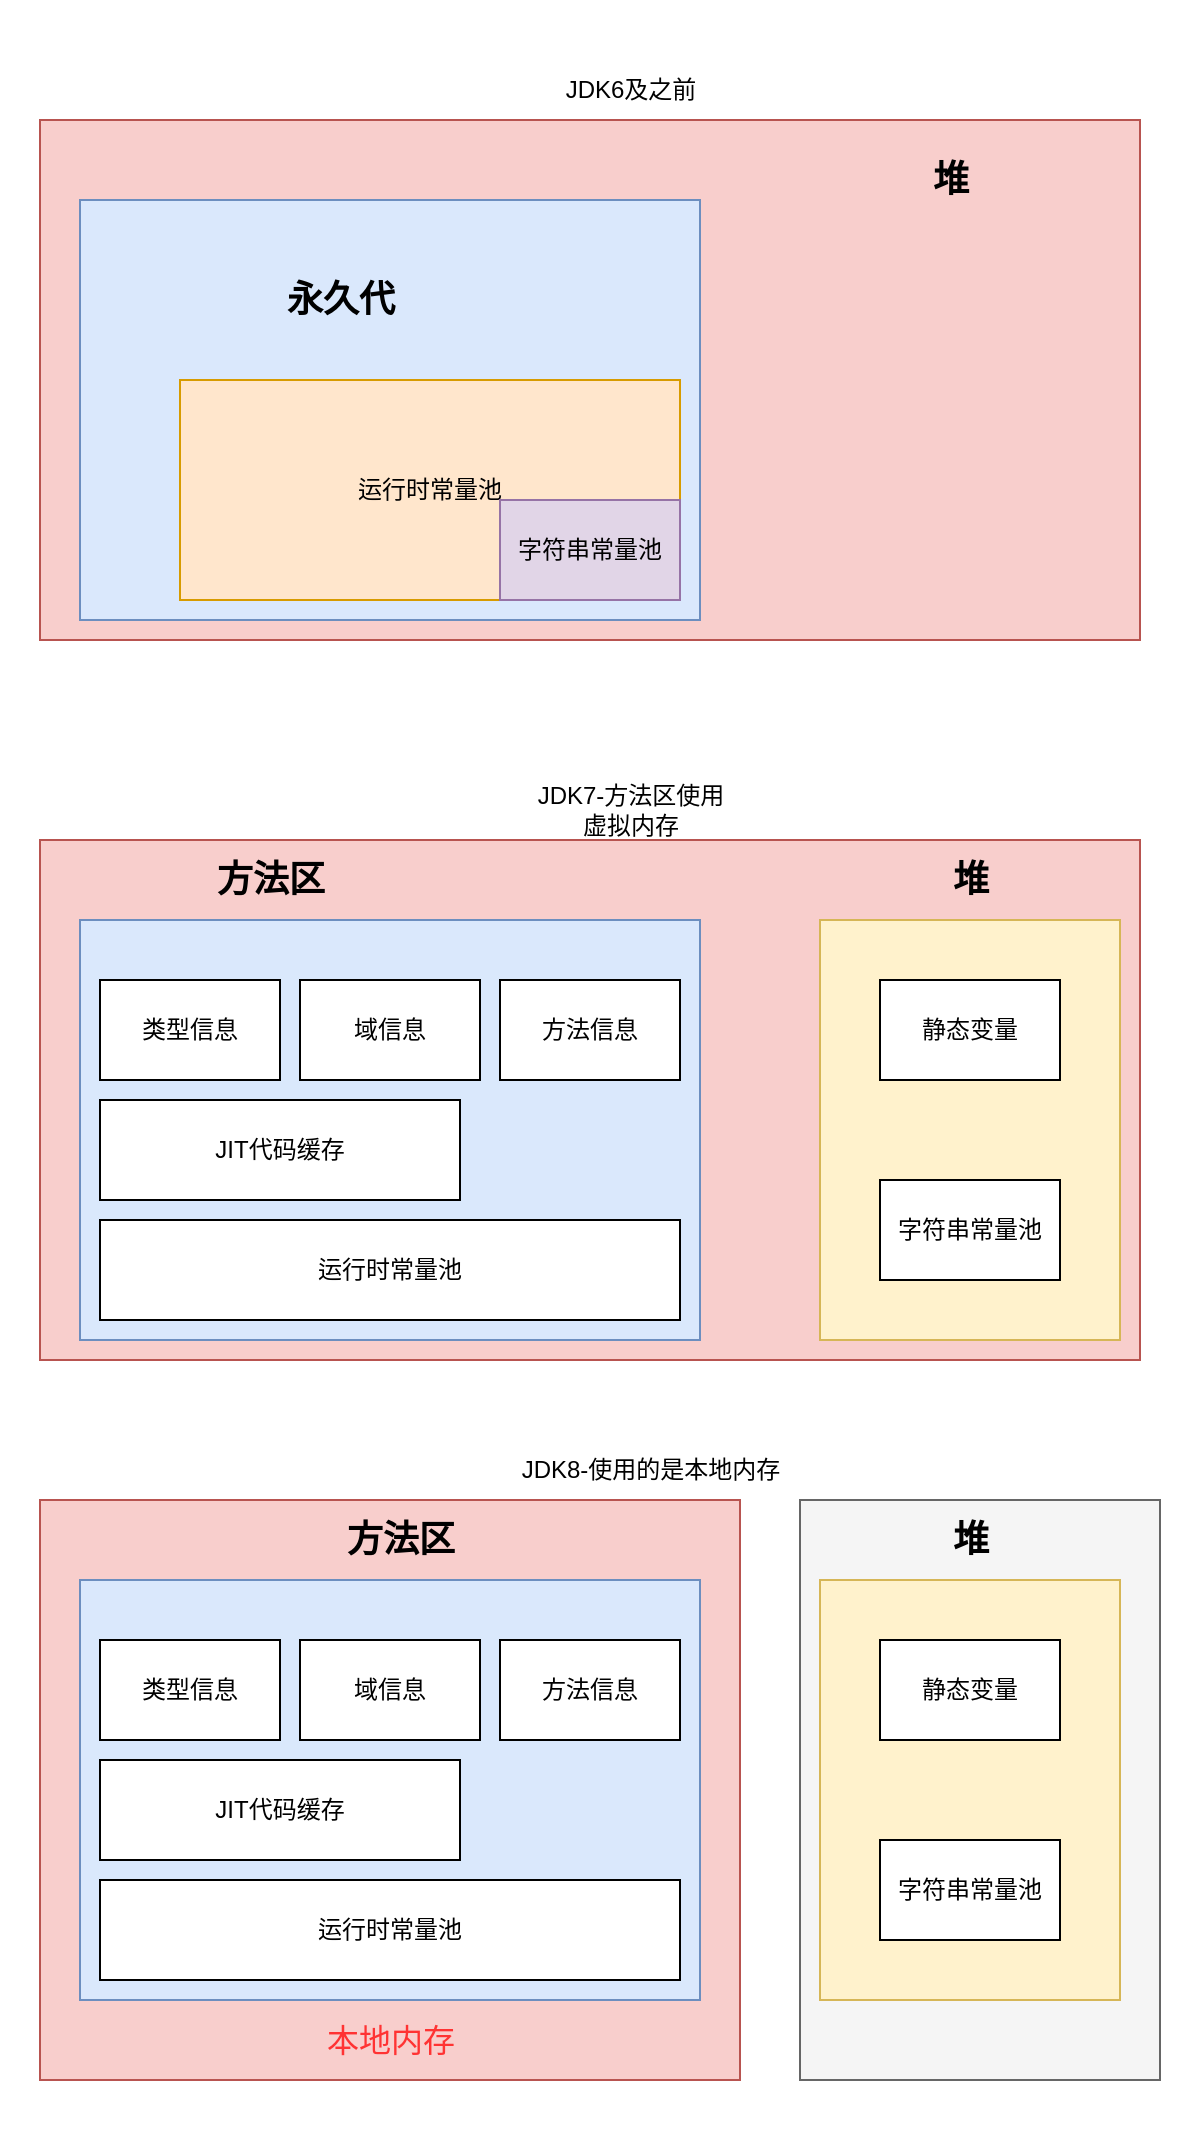 <svg xmlns="http://www.w3.org/2000/svg" version="1.1" height="1071px" width="591px" viewBox="-10 -10 611 1091" content="&lt;mxGraphModel dx=&quot;1478&quot; dy=&quot;1714&quot; grid=&quot;1&quot; gridSize=&quot;10&quot; guides=&quot;1&quot; tooltips=&quot;1&quot; connect=&quot;1&quot; arrows=&quot;1&quot; fold=&quot;1&quot; page=&quot;0&quot; pageScale=&quot;1&quot; pageWidth=&quot;827&quot; pageHeight=&quot;1169&quot; math=&quot;0&quot; shadow=&quot;0&quot;&gt;&lt;root&gt;&lt;mxCell id=&quot;0&quot;/&gt;&lt;mxCell id=&quot;1&quot; parent=&quot;0&quot;/&gt;&lt;mxCell id=&quot;154&quot; value=&quot;&quot; style=&quot;whiteSpace=wrap;html=1;strokeColor=none;&quot; parent=&quot;1&quot; vertex=&quot;1&quot;&gt;&lt;mxGeometry x=&quot;-620&quot; y=&quot;-580&quot; width=&quot;590&quot; height=&quot;1070&quot; as=&quot;geometry&quot;/&gt;&lt;/mxCell&gt;&lt;mxCell id=&quot;9&quot; value=&quot;&quot; style=&quot;rounded=0;whiteSpace=wrap;html=1;fillColor=#f8cecc;strokeColor=#b85450;&quot; parent=&quot;1&quot; vertex=&quot;1&quot;&gt;&lt;mxGeometry x=&quot;-600&quot; y=&quot;-160&quot; width=&quot;550&quot; height=&quot;260&quot; as=&quot;geometry&quot;/&gt;&lt;/mxCell&gt;&lt;mxCell id=&quot;10&quot; value=&quot;&amp;lt;b&amp;gt;&amp;lt;font color=&amp;quot;#000000&amp;quot; style=&amp;quot;font-size: 18px&amp;quot;&amp;gt;方法区&amp;lt;/font&amp;gt;&amp;lt;/b&amp;gt;&quot; style=&quot;text;html=1;align=center;verticalAlign=middle;resizable=0;points=[];autosize=1;strokeColor=none;fontColor=#FF491C;&quot; parent=&quot;1&quot; vertex=&quot;1&quot;&gt;&lt;mxGeometry x=&quot;-520&quot; y=&quot;-150&quot; width=&quot;70&quot; height=&quot;20&quot; as=&quot;geometry&quot;/&gt;&lt;/mxCell&gt;&lt;mxCell id=&quot;155&quot; value=&quot;JDK7-方法区使用&amp;lt;br&amp;gt;虚拟内存&quot; style=&quot;text;html=1;align=center;verticalAlign=middle;resizable=0;points=[];autosize=1;strokeColor=none;&quot; parent=&quot;1&quot; vertex=&quot;1&quot;&gt;&lt;mxGeometry x=&quot;-360&quot; y=&quot;-190&quot; width=&quot;110&quot; height=&quot;30&quot; as=&quot;geometry&quot;/&gt;&lt;/mxCell&gt;&lt;mxCell id=&quot;156&quot; value=&quot;&quot; style=&quot;rounded=0;whiteSpace=wrap;html=1;fillColor=#dae8fc;strokeColor=#6c8ebf;&quot; parent=&quot;1&quot; vertex=&quot;1&quot;&gt;&lt;mxGeometry x=&quot;-580&quot; y=&quot;-120&quot; width=&quot;310&quot; height=&quot;210&quot; as=&quot;geometry&quot;/&gt;&lt;/mxCell&gt;&lt;mxCell id=&quot;157&quot; value=&quot;类型信息&quot; style=&quot;rounded=0;whiteSpace=wrap;html=1;&quot; parent=&quot;1&quot; vertex=&quot;1&quot;&gt;&lt;mxGeometry x=&quot;-570&quot; y=&quot;-90&quot; width=&quot;90&quot; height=&quot;50&quot; as=&quot;geometry&quot;/&gt;&lt;/mxCell&gt;&lt;mxCell id=&quot;158&quot; value=&quot;域信息&quot; style=&quot;rounded=0;whiteSpace=wrap;html=1;&quot; parent=&quot;1&quot; vertex=&quot;1&quot;&gt;&lt;mxGeometry x=&quot;-470&quot; y=&quot;-90&quot; width=&quot;90&quot; height=&quot;50&quot; as=&quot;geometry&quot;/&gt;&lt;/mxCell&gt;&lt;mxCell id=&quot;159&quot; value=&quot;方法信息&quot; style=&quot;rounded=0;whiteSpace=wrap;html=1;&quot; parent=&quot;1&quot; vertex=&quot;1&quot;&gt;&lt;mxGeometry x=&quot;-370&quot; y=&quot;-90&quot; width=&quot;90&quot; height=&quot;50&quot; as=&quot;geometry&quot;/&gt;&lt;/mxCell&gt;&lt;mxCell id=&quot;160&quot; value=&quot;JIT代码缓存&quot; style=&quot;rounded=0;whiteSpace=wrap;html=1;&quot; parent=&quot;1&quot; vertex=&quot;1&quot;&gt;&lt;mxGeometry x=&quot;-570&quot; y=&quot;-30&quot; width=&quot;180&quot; height=&quot;50&quot; as=&quot;geometry&quot;/&gt;&lt;/mxCell&gt;&lt;mxCell id=&quot;161&quot; value=&quot;运行时常量池&quot; style=&quot;rounded=0;whiteSpace=wrap;html=1;&quot; parent=&quot;1&quot; vertex=&quot;1&quot;&gt;&lt;mxGeometry x=&quot;-570&quot; y=&quot;30&quot; width=&quot;290&quot; height=&quot;50&quot; as=&quot;geometry&quot;/&gt;&lt;/mxCell&gt;&lt;mxCell id=&quot;162&quot; value=&quot;&amp;lt;b&amp;gt;&amp;lt;font color=&amp;quot;#000000&amp;quot; style=&amp;quot;font-size: 18px&amp;quot;&amp;gt;堆&amp;lt;/font&amp;gt;&amp;lt;/b&amp;gt;&quot; style=&quot;text;html=1;align=center;verticalAlign=middle;resizable=0;points=[];autosize=1;strokeColor=none;fontColor=#FF491C;&quot; parent=&quot;1&quot; vertex=&quot;1&quot;&gt;&lt;mxGeometry x=&quot;-150&quot; y=&quot;-150&quot; width=&quot;30&quot; height=&quot;20&quot; as=&quot;geometry&quot;/&gt;&lt;/mxCell&gt;&lt;mxCell id=&quot;163&quot; value=&quot;&quot; style=&quot;rounded=0;whiteSpace=wrap;html=1;fillColor=#fff2cc;strokeColor=#d6b656;&quot; parent=&quot;1&quot; vertex=&quot;1&quot;&gt;&lt;mxGeometry x=&quot;-210&quot; y=&quot;-120&quot; width=&quot;150&quot; height=&quot;210&quot; as=&quot;geometry&quot;/&gt;&lt;/mxCell&gt;&lt;mxCell id=&quot;164&quot; value=&quot;静态变量&quot; style=&quot;rounded=0;whiteSpace=wrap;html=1;&quot; parent=&quot;1&quot; vertex=&quot;1&quot;&gt;&lt;mxGeometry x=&quot;-180&quot; y=&quot;-90&quot; width=&quot;90&quot; height=&quot;50&quot; as=&quot;geometry&quot;/&gt;&lt;/mxCell&gt;&lt;mxCell id=&quot;165&quot; value=&quot;字符串常量池&quot; style=&quot;rounded=0;whiteSpace=wrap;html=1;&quot; parent=&quot;1&quot; vertex=&quot;1&quot;&gt;&lt;mxGeometry x=&quot;-180&quot; y=&quot;10&quot; width=&quot;90&quot; height=&quot;50&quot; as=&quot;geometry&quot;/&gt;&lt;/mxCell&gt;&lt;mxCell id=&quot;166&quot; value=&quot;&quot; style=&quot;rounded=0;whiteSpace=wrap;html=1;fillColor=#f8cecc;strokeColor=#b85450;&quot; parent=&quot;1&quot; vertex=&quot;1&quot;&gt;&lt;mxGeometry x=&quot;-600&quot; y=&quot;170&quot; width=&quot;350&quot; height=&quot;290&quot; as=&quot;geometry&quot;/&gt;&lt;/mxCell&gt;&lt;mxCell id=&quot;167&quot; value=&quot;&amp;lt;b&amp;gt;&amp;lt;font color=&amp;quot;#000000&amp;quot; style=&amp;quot;font-size: 18px&amp;quot;&amp;gt;方法区&amp;lt;/font&amp;gt;&amp;lt;/b&amp;gt;&quot; style=&quot;text;html=1;align=center;verticalAlign=middle;resizable=0;points=[];autosize=1;strokeColor=none;fontColor=#FF491C;&quot; parent=&quot;1&quot; vertex=&quot;1&quot;&gt;&lt;mxGeometry x=&quot;-455&quot; y=&quot;180&quot; width=&quot;70&quot; height=&quot;20&quot; as=&quot;geometry&quot;/&gt;&lt;/mxCell&gt;&lt;mxCell id=&quot;168&quot; value=&quot;&quot; style=&quot;rounded=0;whiteSpace=wrap;html=1;fillColor=#dae8fc;strokeColor=#6c8ebf;&quot; parent=&quot;1&quot; vertex=&quot;1&quot;&gt;&lt;mxGeometry x=&quot;-580&quot; y=&quot;210&quot; width=&quot;310&quot; height=&quot;210&quot; as=&quot;geometry&quot;/&gt;&lt;/mxCell&gt;&lt;mxCell id=&quot;169&quot; value=&quot;类型信息&quot; style=&quot;rounded=0;whiteSpace=wrap;html=1;&quot; parent=&quot;1&quot; vertex=&quot;1&quot;&gt;&lt;mxGeometry x=&quot;-570&quot; y=&quot;240&quot; width=&quot;90&quot; height=&quot;50&quot; as=&quot;geometry&quot;/&gt;&lt;/mxCell&gt;&lt;mxCell id=&quot;170&quot; value=&quot;域信息&quot; style=&quot;rounded=0;whiteSpace=wrap;html=1;&quot; parent=&quot;1&quot; vertex=&quot;1&quot;&gt;&lt;mxGeometry x=&quot;-470&quot; y=&quot;240&quot; width=&quot;90&quot; height=&quot;50&quot; as=&quot;geometry&quot;/&gt;&lt;/mxCell&gt;&lt;mxCell id=&quot;171&quot; value=&quot;方法信息&quot; style=&quot;rounded=0;whiteSpace=wrap;html=1;&quot; parent=&quot;1&quot; vertex=&quot;1&quot;&gt;&lt;mxGeometry x=&quot;-370&quot; y=&quot;240&quot; width=&quot;90&quot; height=&quot;50&quot; as=&quot;geometry&quot;/&gt;&lt;/mxCell&gt;&lt;mxCell id=&quot;172&quot; value=&quot;JIT代码缓存&quot; style=&quot;rounded=0;whiteSpace=wrap;html=1;&quot; parent=&quot;1&quot; vertex=&quot;1&quot;&gt;&lt;mxGeometry x=&quot;-570&quot; y=&quot;300&quot; width=&quot;180&quot; height=&quot;50&quot; as=&quot;geometry&quot;/&gt;&lt;/mxCell&gt;&lt;mxCell id=&quot;180&quot; value=&quot;&quot; style=&quot;rounded=0;whiteSpace=wrap;html=1;fillColor=#f5f5f5;strokeColor=#666666;fontColor=#333333;&quot; parent=&quot;1&quot; vertex=&quot;1&quot;&gt;&lt;mxGeometry x=&quot;-220&quot; y=&quot;170&quot; width=&quot;180&quot; height=&quot;290&quot; as=&quot;geometry&quot;/&gt;&lt;/mxCell&gt;&lt;mxCell id=&quot;173&quot; value=&quot;运行时常量池&quot; style=&quot;rounded=0;whiteSpace=wrap;html=1;&quot; parent=&quot;1&quot; vertex=&quot;1&quot;&gt;&lt;mxGeometry x=&quot;-570&quot; y=&quot;360&quot; width=&quot;290&quot; height=&quot;50&quot; as=&quot;geometry&quot;/&gt;&lt;/mxCell&gt;&lt;mxCell id=&quot;174&quot; value=&quot;&amp;lt;b&amp;gt;&amp;lt;font color=&amp;quot;#000000&amp;quot; style=&amp;quot;font-size: 18px&amp;quot;&amp;gt;堆&amp;lt;/font&amp;gt;&amp;lt;/b&amp;gt;&quot; style=&quot;text;html=1;align=center;verticalAlign=middle;resizable=0;points=[];autosize=1;strokeColor=none;fontColor=#FF491C;&quot; parent=&quot;1&quot; vertex=&quot;1&quot;&gt;&lt;mxGeometry x=&quot;-150&quot; y=&quot;180&quot; width=&quot;30&quot; height=&quot;20&quot; as=&quot;geometry&quot;/&gt;&lt;/mxCell&gt;&lt;mxCell id=&quot;175&quot; value=&quot;&quot; style=&quot;rounded=0;whiteSpace=wrap;html=1;fillColor=#fff2cc;strokeColor=#d6b656;&quot; parent=&quot;1&quot; vertex=&quot;1&quot;&gt;&lt;mxGeometry x=&quot;-210&quot; y=&quot;210&quot; width=&quot;150&quot; height=&quot;210&quot; as=&quot;geometry&quot;/&gt;&lt;/mxCell&gt;&lt;mxCell id=&quot;176&quot; value=&quot;静态变量&quot; style=&quot;rounded=0;whiteSpace=wrap;html=1;&quot; parent=&quot;1&quot; vertex=&quot;1&quot;&gt;&lt;mxGeometry x=&quot;-180&quot; y=&quot;240&quot; width=&quot;90&quot; height=&quot;50&quot; as=&quot;geometry&quot;/&gt;&lt;/mxCell&gt;&lt;mxCell id=&quot;177&quot; value=&quot;字符串常量池&quot; style=&quot;rounded=0;whiteSpace=wrap;html=1;&quot; parent=&quot;1&quot; vertex=&quot;1&quot;&gt;&lt;mxGeometry x=&quot;-180&quot; y=&quot;340&quot; width=&quot;90&quot; height=&quot;50&quot; as=&quot;geometry&quot;/&gt;&lt;/mxCell&gt;&lt;mxCell id=&quot;178&quot; value=&quot;JDK8-使用的是本地内存&quot; style=&quot;text;html=1;align=center;verticalAlign=middle;resizable=0;points=[];autosize=1;strokeColor=none;&quot; parent=&quot;1&quot; vertex=&quot;1&quot;&gt;&lt;mxGeometry x=&quot;-370&quot; y=&quot;145&quot; width=&quot;150&quot; height=&quot;20&quot; as=&quot;geometry&quot;/&gt;&lt;/mxCell&gt;&lt;mxCell id=&quot;179&quot; value=&quot;本地内存&quot; style=&quot;text;html=1;align=center;verticalAlign=middle;resizable=0;points=[];autosize=1;strokeColor=none;fontSize=16;fontColor=#FF3333;&quot; parent=&quot;1&quot; vertex=&quot;1&quot;&gt;&lt;mxGeometry x=&quot;-465&quot; y=&quot;430&quot; width=&quot;80&quot; height=&quot;20&quot; as=&quot;geometry&quot;/&gt;&lt;/mxCell&gt;&lt;mxCell id=&quot;181&quot; value=&quot;&quot; style=&quot;rounded=0;whiteSpace=wrap;html=1;fillColor=#f8cecc;strokeColor=#b85450;&quot; parent=&quot;1&quot; vertex=&quot;1&quot;&gt;&lt;mxGeometry x=&quot;-600&quot; y=&quot;-520&quot; width=&quot;550&quot; height=&quot;260&quot; as=&quot;geometry&quot;/&gt;&lt;/mxCell&gt;&lt;mxCell id=&quot;183&quot; value=&quot;JDK6及之前&quot; style=&quot;text;html=1;align=center;verticalAlign=middle;resizable=0;points=[];autosize=1;strokeColor=none;&quot; parent=&quot;1&quot; vertex=&quot;1&quot;&gt;&lt;mxGeometry x=&quot;-345&quot; y=&quot;-545&quot; width=&quot;80&quot; height=&quot;20&quot; as=&quot;geometry&quot;/&gt;&lt;/mxCell&gt;&lt;mxCell id=&quot;184&quot; value=&quot;&quot; style=&quot;rounded=0;whiteSpace=wrap;html=1;fillColor=#dae8fc;strokeColor=#6c8ebf;&quot; parent=&quot;1&quot; vertex=&quot;1&quot;&gt;&lt;mxGeometry x=&quot;-580&quot; y=&quot;-480&quot; width=&quot;310&quot; height=&quot;210&quot; as=&quot;geometry&quot;/&gt;&lt;/mxCell&gt;&lt;mxCell id=&quot;189&quot; value=&quot;运行时常量池&quot; style=&quot;rounded=0;whiteSpace=wrap;html=1;fillColor=#ffe6cc;strokeColor=#d79b00;&quot; parent=&quot;1&quot; vertex=&quot;1&quot;&gt;&lt;mxGeometry x=&quot;-530&quot; y=&quot;-390&quot; width=&quot;250&quot; height=&quot;110&quot; as=&quot;geometry&quot;/&gt;&lt;/mxCell&gt;&lt;mxCell id=&quot;190&quot; value=&quot;&amp;lt;b&amp;gt;&amp;lt;font color=&amp;quot;#000000&amp;quot; style=&amp;quot;font-size: 18px&amp;quot;&amp;gt;堆&amp;lt;/font&amp;gt;&amp;lt;/b&amp;gt;&quot; style=&quot;text;html=1;align=center;verticalAlign=middle;resizable=0;points=[];autosize=1;strokeColor=none;fontColor=#FF491C;&quot; parent=&quot;1&quot; vertex=&quot;1&quot;&gt;&lt;mxGeometry x=&quot;-160&quot; y=&quot;-500&quot; width=&quot;30&quot; height=&quot;20&quot; as=&quot;geometry&quot;/&gt;&lt;/mxCell&gt;&lt;mxCell id=&quot;193&quot; value=&quot;字符串常量池&quot; style=&quot;rounded=0;whiteSpace=wrap;html=1;fillColor=#e1d5e7;strokeColor=#9673a6;&quot; parent=&quot;1&quot; vertex=&quot;1&quot;&gt;&lt;mxGeometry x=&quot;-370&quot; y=&quot;-330&quot; width=&quot;90&quot; height=&quot;50&quot; as=&quot;geometry&quot;/&gt;&lt;/mxCell&gt;&lt;mxCell id=&quot;194&quot; value=&quot;&amp;lt;b&amp;gt;&amp;lt;font color=&amp;quot;#000000&amp;quot; style=&amp;quot;font-size: 18px&amp;quot;&amp;gt;永久代&amp;lt;/font&amp;gt;&amp;lt;/b&amp;gt;&quot; style=&quot;text;html=1;align=center;verticalAlign=middle;resizable=0;points=[];autosize=1;strokeColor=none;fontColor=#FF491C;&quot; parent=&quot;1&quot; vertex=&quot;1&quot;&gt;&lt;mxGeometry x=&quot;-485&quot; y=&quot;-440&quot; width=&quot;70&quot; height=&quot;20&quot; as=&quot;geometry&quot;/&gt;&lt;/mxCell&gt;&lt;/root&gt;&lt;/mxGraphModel&gt;"><style type="text/css"></style><rect x="0.5" y="0.5" width="590" height="1070" fill="#ffffff" stroke="none" pointer-events="none"/><rect x="20.5" y="420.5" width="550" height="260" fill="#f8cecc" stroke="#b85450" pointer-events="none"/><g><foreignObject style="overflow: visible; text-align: left;" pointer-events="none" width="100%" height="100%"><div xmlns="http://www.w3.org/1999/xhtml" style="display: flex; align-items: unsafe center; justify-content: unsafe center; width: 1px; height: 1px; padding-top: 441px; margin-left: 136px;"><div style="box-sizing: border-box; font-size: 0; text-align: center; "><div style="display: inline-block; font-size: 12px; font-family: Helvetica; color: #FF491C; line-height: 1.2; pointer-events: none; white-space: nowrap; "><b><font color="#000000" style="font-size: 18px">方法区</font></b></div></div></div></foreignObject></g><g><foreignObject style="overflow: visible; text-align: left;" pointer-events="none" width="100%" height="100%"><div xmlns="http://www.w3.org/1999/xhtml" style="display: flex; align-items: unsafe center; justify-content: unsafe center; width: 1px; height: 1px; padding-top: 406px; margin-left: 316px;"><div style="box-sizing: border-box; font-size: 0; text-align: center; "><div style="display: inline-block; font-size: 12px; font-family: Helvetica; color: #000000; line-height: 1.2; pointer-events: none; white-space: nowrap; ">JDK7-方法区使用<br />虚拟内存</div></div></div></foreignObject></g><rect x="40.5" y="460.5" width="310" height="210" fill="#dae8fc" stroke="#6c8ebf" pointer-events="none"/><rect x="50.5" y="490.5" width="90" height="50" fill="#ffffff" stroke="#000000" pointer-events="none"/><g><foreignObject style="overflow: visible; text-align: left;" pointer-events="none" width="100%" height="100%"><div xmlns="http://www.w3.org/1999/xhtml" style="display: flex; align-items: unsafe center; justify-content: unsafe center; width: 88px; height: 1px; padding-top: 516px; margin-left: 52px;"><div style="box-sizing: border-box; font-size: 0; text-align: center; "><div style="display: inline-block; font-size: 12px; font-family: Helvetica; color: #000000; line-height: 1.2; pointer-events: none; white-space: normal; word-wrap: normal; ">类型信息</div></div></div></foreignObject></g><rect x="150.5" y="490.5" width="90" height="50" fill="#ffffff" stroke="#000000" pointer-events="none"/><g><foreignObject style="overflow: visible; text-align: left;" pointer-events="none" width="100%" height="100%"><div xmlns="http://www.w3.org/1999/xhtml" style="display: flex; align-items: unsafe center; justify-content: unsafe center; width: 88px; height: 1px; padding-top: 516px; margin-left: 152px;"><div style="box-sizing: border-box; font-size: 0; text-align: center; "><div style="display: inline-block; font-size: 12px; font-family: Helvetica; color: #000000; line-height: 1.2; pointer-events: none; white-space: normal; word-wrap: normal; ">域信息</div></div></div></foreignObject></g><rect x="250.5" y="490.5" width="90" height="50" fill="#ffffff" stroke="#000000" pointer-events="none"/><g><foreignObject style="overflow: visible; text-align: left;" pointer-events="none" width="100%" height="100%"><div xmlns="http://www.w3.org/1999/xhtml" style="display: flex; align-items: unsafe center; justify-content: unsafe center; width: 88px; height: 1px; padding-top: 516px; margin-left: 252px;"><div style="box-sizing: border-box; font-size: 0; text-align: center; "><div style="display: inline-block; font-size: 12px; font-family: Helvetica; color: #000000; line-height: 1.2; pointer-events: none; white-space: normal; word-wrap: normal; ">方法信息</div></div></div></foreignObject></g><rect x="50.5" y="550.5" width="180" height="50" fill="#ffffff" stroke="#000000" pointer-events="none"/><g><foreignObject style="overflow: visible; text-align: left;" pointer-events="none" width="100%" height="100%"><div xmlns="http://www.w3.org/1999/xhtml" style="display: flex; align-items: unsafe center; justify-content: unsafe center; width: 178px; height: 1px; padding-top: 576px; margin-left: 52px;"><div style="box-sizing: border-box; font-size: 0; text-align: center; "><div style="display: inline-block; font-size: 12px; font-family: Helvetica; color: #000000; line-height: 1.2; pointer-events: none; white-space: normal; word-wrap: normal; ">JIT代码缓存</div></div></div></foreignObject></g><rect x="50.5" y="610.5" width="290" height="50" fill="#ffffff" stroke="#000000" pointer-events="none"/><g><foreignObject style="overflow: visible; text-align: left;" pointer-events="none" width="100%" height="100%"><div xmlns="http://www.w3.org/1999/xhtml" style="display: flex; align-items: unsafe center; justify-content: unsafe center; width: 288px; height: 1px; padding-top: 636px; margin-left: 52px;"><div style="box-sizing: border-box; font-size: 0; text-align: center; "><div style="display: inline-block; font-size: 12px; font-family: Helvetica; color: #000000; line-height: 1.2; pointer-events: none; white-space: normal; word-wrap: normal; ">运行时常量池</div></div></div></foreignObject></g><g><foreignObject style="overflow: visible; text-align: left;" pointer-events="none" width="100%" height="100%"><div xmlns="http://www.w3.org/1999/xhtml" style="display: flex; align-items: unsafe center; justify-content: unsafe center; width: 1px; height: 1px; padding-top: 441px; margin-left: 486px;"><div style="box-sizing: border-box; font-size: 0; text-align: center; "><div style="display: inline-block; font-size: 12px; font-family: Helvetica; color: #FF491C; line-height: 1.2; pointer-events: none; white-space: nowrap; "><b><font color="#000000" style="font-size: 18px">堆</font></b></div></div></div></foreignObject></g><rect x="410.5" y="460.5" width="150" height="210" fill="#fff2cc" stroke="#d6b656" pointer-events="none"/><rect x="440.5" y="490.5" width="90" height="50" fill="#ffffff" stroke="#000000" pointer-events="none"/><g><foreignObject style="overflow: visible; text-align: left;" pointer-events="none" width="100%" height="100%"><div xmlns="http://www.w3.org/1999/xhtml" style="display: flex; align-items: unsafe center; justify-content: unsafe center; width: 88px; height: 1px; padding-top: 516px; margin-left: 442px;"><div style="box-sizing: border-box; font-size: 0; text-align: center; "><div style="display: inline-block; font-size: 12px; font-family: Helvetica; color: #000000; line-height: 1.2; pointer-events: none; white-space: normal; word-wrap: normal; ">静态变量</div></div></div></foreignObject></g><rect x="440.5" y="590.5" width="90" height="50" fill="#ffffff" stroke="#000000" pointer-events="none"/><g><foreignObject style="overflow: visible; text-align: left;" pointer-events="none" width="100%" height="100%"><div xmlns="http://www.w3.org/1999/xhtml" style="display: flex; align-items: unsafe center; justify-content: unsafe center; width: 88px; height: 1px; padding-top: 616px; margin-left: 442px;"><div style="box-sizing: border-box; font-size: 0; text-align: center; "><div style="display: inline-block; font-size: 12px; font-family: Helvetica; color: #000000; line-height: 1.2; pointer-events: none; white-space: normal; word-wrap: normal; ">字符串常量池</div></div></div></foreignObject></g><rect x="20.5" y="750.5" width="350" height="290" fill="#f8cecc" stroke="#b85450" pointer-events="none"/><g><foreignObject style="overflow: visible; text-align: left;" pointer-events="none" width="100%" height="100%"><div xmlns="http://www.w3.org/1999/xhtml" style="display: flex; align-items: unsafe center; justify-content: unsafe center; width: 1px; height: 1px; padding-top: 771px; margin-left: 201px;"><div style="box-sizing: border-box; font-size: 0; text-align: center; "><div style="display: inline-block; font-size: 12px; font-family: Helvetica; color: #FF491C; line-height: 1.2; pointer-events: none; white-space: nowrap; "><b><font color="#000000" style="font-size: 18px">方法区</font></b></div></div></div></foreignObject></g><rect x="40.5" y="790.5" width="310" height="210" fill="#dae8fc" stroke="#6c8ebf" pointer-events="none"/><rect x="50.5" y="820.5" width="90" height="50" fill="#ffffff" stroke="#000000" pointer-events="none"/><g><foreignObject style="overflow: visible; text-align: left;" pointer-events="none" width="100%" height="100%"><div xmlns="http://www.w3.org/1999/xhtml" style="display: flex; align-items: unsafe center; justify-content: unsafe center; width: 88px; height: 1px; padding-top: 846px; margin-left: 52px;"><div style="box-sizing: border-box; font-size: 0; text-align: center; "><div style="display: inline-block; font-size: 12px; font-family: Helvetica; color: #000000; line-height: 1.2; pointer-events: none; white-space: normal; word-wrap: normal; ">类型信息</div></div></div></foreignObject></g><rect x="150.5" y="820.5" width="90" height="50" fill="#ffffff" stroke="#000000" pointer-events="none"/><g><foreignObject style="overflow: visible; text-align: left;" pointer-events="none" width="100%" height="100%"><div xmlns="http://www.w3.org/1999/xhtml" style="display: flex; align-items: unsafe center; justify-content: unsafe center; width: 88px; height: 1px; padding-top: 846px; margin-left: 152px;"><div style="box-sizing: border-box; font-size: 0; text-align: center; "><div style="display: inline-block; font-size: 12px; font-family: Helvetica; color: #000000; line-height: 1.2; pointer-events: none; white-space: normal; word-wrap: normal; ">域信息</div></div></div></foreignObject></g><rect x="250.5" y="820.5" width="90" height="50" fill="#ffffff" stroke="#000000" pointer-events="none"/><g><foreignObject style="overflow: visible; text-align: left;" pointer-events="none" width="100%" height="100%"><div xmlns="http://www.w3.org/1999/xhtml" style="display: flex; align-items: unsafe center; justify-content: unsafe center; width: 88px; height: 1px; padding-top: 846px; margin-left: 252px;"><div style="box-sizing: border-box; font-size: 0; text-align: center; "><div style="display: inline-block; font-size: 12px; font-family: Helvetica; color: #000000; line-height: 1.2; pointer-events: none; white-space: normal; word-wrap: normal; ">方法信息</div></div></div></foreignObject></g><rect x="50.5" y="880.5" width="180" height="50" fill="#ffffff" stroke="#000000" pointer-events="none"/><g><foreignObject style="overflow: visible; text-align: left;" pointer-events="none" width="100%" height="100%"><div xmlns="http://www.w3.org/1999/xhtml" style="display: flex; align-items: unsafe center; justify-content: unsafe center; width: 178px; height: 1px; padding-top: 906px; margin-left: 52px;"><div style="box-sizing: border-box; font-size: 0; text-align: center; "><div style="display: inline-block; font-size: 12px; font-family: Helvetica; color: #000000; line-height: 1.2; pointer-events: none; white-space: normal; word-wrap: normal; ">JIT代码缓存</div></div></div></foreignObject></g><rect x="400.5" y="750.5" width="180" height="290" fill="#f5f5f5" stroke="#666666" pointer-events="none"/><rect x="50.5" y="940.5" width="290" height="50" fill="#ffffff" stroke="#000000" pointer-events="none"/><g><foreignObject style="overflow: visible; text-align: left;" pointer-events="none" width="100%" height="100%"><div xmlns="http://www.w3.org/1999/xhtml" style="display: flex; align-items: unsafe center; justify-content: unsafe center; width: 288px; height: 1px; padding-top: 966px; margin-left: 52px;"><div style="box-sizing: border-box; font-size: 0; text-align: center; "><div style="display: inline-block; font-size: 12px; font-family: Helvetica; color: #000000; line-height: 1.2; pointer-events: none; white-space: normal; word-wrap: normal; ">运行时常量池</div></div></div></foreignObject></g><g><foreignObject style="overflow: visible; text-align: left;" pointer-events="none" width="100%" height="100%"><div xmlns="http://www.w3.org/1999/xhtml" style="display: flex; align-items: unsafe center; justify-content: unsafe center; width: 1px; height: 1px; padding-top: 771px; margin-left: 486px;"><div style="box-sizing: border-box; font-size: 0; text-align: center; "><div style="display: inline-block; font-size: 12px; font-family: Helvetica; color: #FF491C; line-height: 1.2; pointer-events: none; white-space: nowrap; "><b><font color="#000000" style="font-size: 18px">堆</font></b></div></div></div></foreignObject></g><rect x="410.5" y="790.5" width="150" height="210" fill="#fff2cc" stroke="#d6b656" pointer-events="none"/><rect x="440.5" y="820.5" width="90" height="50" fill="#ffffff" stroke="#000000" pointer-events="none"/><g><foreignObject style="overflow: visible; text-align: left;" pointer-events="none" width="100%" height="100%"><div xmlns="http://www.w3.org/1999/xhtml" style="display: flex; align-items: unsafe center; justify-content: unsafe center; width: 88px; height: 1px; padding-top: 846px; margin-left: 442px;"><div style="box-sizing: border-box; font-size: 0; text-align: center; "><div style="display: inline-block; font-size: 12px; font-family: Helvetica; color: #000000; line-height: 1.2; pointer-events: none; white-space: normal; word-wrap: normal; ">静态变量</div></div></div></foreignObject></g><rect x="440.5" y="920.5" width="90" height="50" fill="#ffffff" stroke="#000000" pointer-events="none"/><g><foreignObject style="overflow: visible; text-align: left;" pointer-events="none" width="100%" height="100%"><div xmlns="http://www.w3.org/1999/xhtml" style="display: flex; align-items: unsafe center; justify-content: unsafe center; width: 88px; height: 1px; padding-top: 946px; margin-left: 442px;"><div style="box-sizing: border-box; font-size: 0; text-align: center; "><div style="display: inline-block; font-size: 12px; font-family: Helvetica; color: #000000; line-height: 1.2; pointer-events: none; white-space: normal; word-wrap: normal; ">字符串常量池</div></div></div></foreignObject></g><g><foreignObject style="overflow: visible; text-align: left;" pointer-events="none" width="100%" height="100%"><div xmlns="http://www.w3.org/1999/xhtml" style="display: flex; align-items: unsafe center; justify-content: unsafe center; width: 1px; height: 1px; padding-top: 736px; margin-left: 326px;"><div style="box-sizing: border-box; font-size: 0; text-align: center; "><div style="display: inline-block; font-size: 12px; font-family: Helvetica; color: #000000; line-height: 1.2; pointer-events: none; white-space: nowrap; ">JDK8-使用的是本地内存</div></div></div></foreignObject></g><g><foreignObject style="overflow: visible; text-align: left;" pointer-events="none" width="100%" height="100%"><div xmlns="http://www.w3.org/1999/xhtml" style="display: flex; align-items: unsafe center; justify-content: unsafe center; width: 1px; height: 1px; padding-top: 1021px; margin-left: 196px;"><div style="box-sizing: border-box; font-size: 0; text-align: center; "><div style="display: inline-block; font-size: 16px; font-family: Helvetica; color: #FF3333; line-height: 1.2; pointer-events: none; white-space: nowrap; ">本地内存</div></div></div></foreignObject></g><rect x="20.5" y="60.5" width="550" height="260" fill="#f8cecc" stroke="#b85450" pointer-events="none"/><g><foreignObject style="overflow: visible; text-align: left;" pointer-events="none" width="100%" height="100%"><div xmlns="http://www.w3.org/1999/xhtml" style="display: flex; align-items: unsafe center; justify-content: unsafe center; width: 1px; height: 1px; padding-top: 46px; margin-left: 316px;"><div style="box-sizing: border-box; font-size: 0; text-align: center; "><div style="display: inline-block; font-size: 12px; font-family: Helvetica; color: #000000; line-height: 1.2; pointer-events: none; white-space: nowrap; ">JDK6及之前</div></div></div></foreignObject></g><rect x="40.5" y="100.5" width="310" height="210" fill="#dae8fc" stroke="#6c8ebf" pointer-events="none"/><rect x="90.5" y="190.5" width="250" height="110" fill="#ffe6cc" stroke="#d79b00" pointer-events="none"/><g><foreignObject style="overflow: visible; text-align: left;" pointer-events="none" width="100%" height="100%"><div xmlns="http://www.w3.org/1999/xhtml" style="display: flex; align-items: unsafe center; justify-content: unsafe center; width: 248px; height: 1px; padding-top: 246px; margin-left: 92px;"><div style="box-sizing: border-box; font-size: 0; text-align: center; "><div style="display: inline-block; font-size: 12px; font-family: Helvetica; color: #000000; line-height: 1.2; pointer-events: none; white-space: normal; word-wrap: normal; ">运行时常量池</div></div></div></foreignObject></g><g><foreignObject style="overflow: visible; text-align: left;" pointer-events="none" width="100%" height="100%"><div xmlns="http://www.w3.org/1999/xhtml" style="display: flex; align-items: unsafe center; justify-content: unsafe center; width: 1px; height: 1px; padding-top: 91px; margin-left: 476px;"><div style="box-sizing: border-box; font-size: 0; text-align: center; "><div style="display: inline-block; font-size: 12px; font-family: Helvetica; color: #FF491C; line-height: 1.2; pointer-events: none; white-space: nowrap; "><b><font color="#000000" style="font-size: 18px">堆</font></b></div></div></div></foreignObject></g><rect x="250.5" y="250.5" width="90" height="50" fill="#e1d5e7" stroke="#9673a6" pointer-events="none"/><g><foreignObject style="overflow: visible; text-align: left;" pointer-events="none" width="100%" height="100%"><div xmlns="http://www.w3.org/1999/xhtml" style="display: flex; align-items: unsafe center; justify-content: unsafe center; width: 88px; height: 1px; padding-top: 276px; margin-left: 252px;"><div style="box-sizing: border-box; font-size: 0; text-align: center; "><div style="display: inline-block; font-size: 12px; font-family: Helvetica; color: #000000; line-height: 1.2; pointer-events: none; white-space: normal; word-wrap: normal; ">字符串常量池</div></div></div></foreignObject></g><g><foreignObject style="overflow: visible; text-align: left;" pointer-events="none" width="100%" height="100%"><div xmlns="http://www.w3.org/1999/xhtml" style="display: flex; align-items: unsafe center; justify-content: unsafe center; width: 1px; height: 1px; padding-top: 151px; margin-left: 171px;"><div style="box-sizing: border-box; font-size: 0; text-align: center; "><div style="display: inline-block; font-size: 12px; font-family: Helvetica; color: #FF491C; line-height: 1.2; pointer-events: none; white-space: nowrap; "><b><font color="#000000" style="font-size: 18px">永久代</font></b></div></div></div></foreignObject></g></svg>